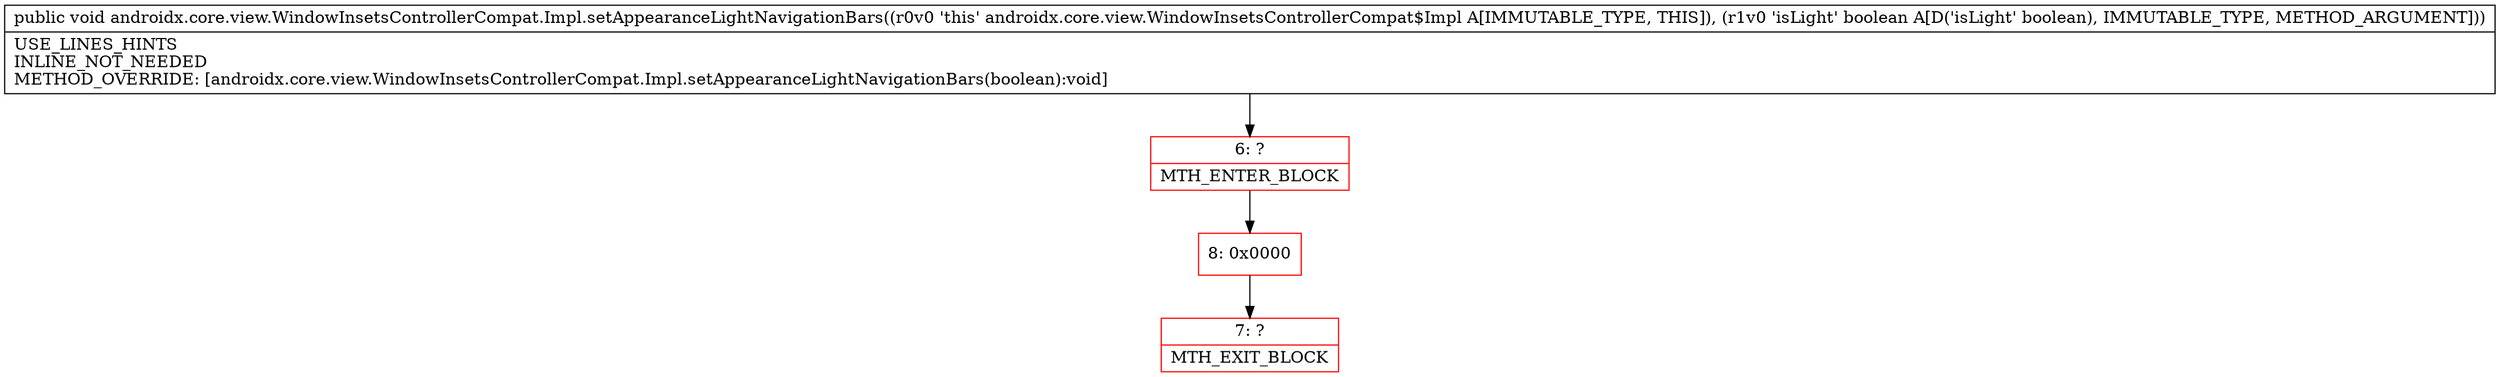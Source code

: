 digraph "CFG forandroidx.core.view.WindowInsetsControllerCompat.Impl.setAppearanceLightNavigationBars(Z)V" {
subgraph cluster_Region_1562622550 {
label = "R(0)";
node [shape=record,color=blue];
}
Node_6 [shape=record,color=red,label="{6\:\ ?|MTH_ENTER_BLOCK\l}"];
Node_8 [shape=record,color=red,label="{8\:\ 0x0000}"];
Node_7 [shape=record,color=red,label="{7\:\ ?|MTH_EXIT_BLOCK\l}"];
MethodNode[shape=record,label="{public void androidx.core.view.WindowInsetsControllerCompat.Impl.setAppearanceLightNavigationBars((r0v0 'this' androidx.core.view.WindowInsetsControllerCompat$Impl A[IMMUTABLE_TYPE, THIS]), (r1v0 'isLight' boolean A[D('isLight' boolean), IMMUTABLE_TYPE, METHOD_ARGUMENT]))  | USE_LINES_HINTS\lINLINE_NOT_NEEDED\lMETHOD_OVERRIDE: [androidx.core.view.WindowInsetsControllerCompat.Impl.setAppearanceLightNavigationBars(boolean):void]\l}"];
MethodNode -> Node_6;Node_6 -> Node_8;
Node_8 -> Node_7;
}

